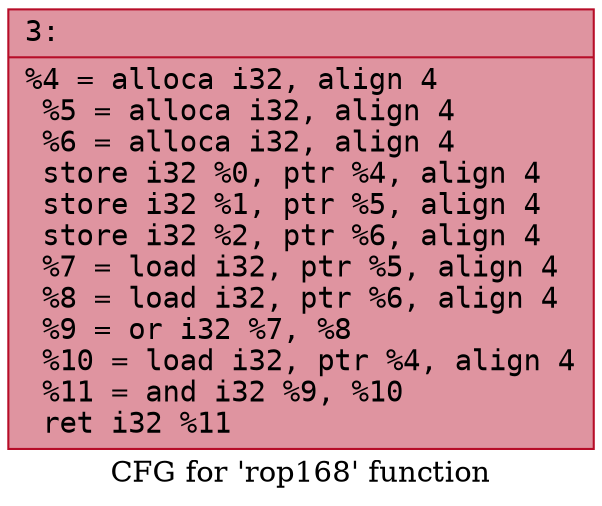 digraph "CFG for 'rop168' function" {
	label="CFG for 'rop168' function";

	Node0x6000015c1360 [shape=record,color="#b70d28ff", style=filled, fillcolor="#b70d2870" fontname="Courier",label="{3:\l|  %4 = alloca i32, align 4\l  %5 = alloca i32, align 4\l  %6 = alloca i32, align 4\l  store i32 %0, ptr %4, align 4\l  store i32 %1, ptr %5, align 4\l  store i32 %2, ptr %6, align 4\l  %7 = load i32, ptr %5, align 4\l  %8 = load i32, ptr %6, align 4\l  %9 = or i32 %7, %8\l  %10 = load i32, ptr %4, align 4\l  %11 = and i32 %9, %10\l  ret i32 %11\l}"];
}
